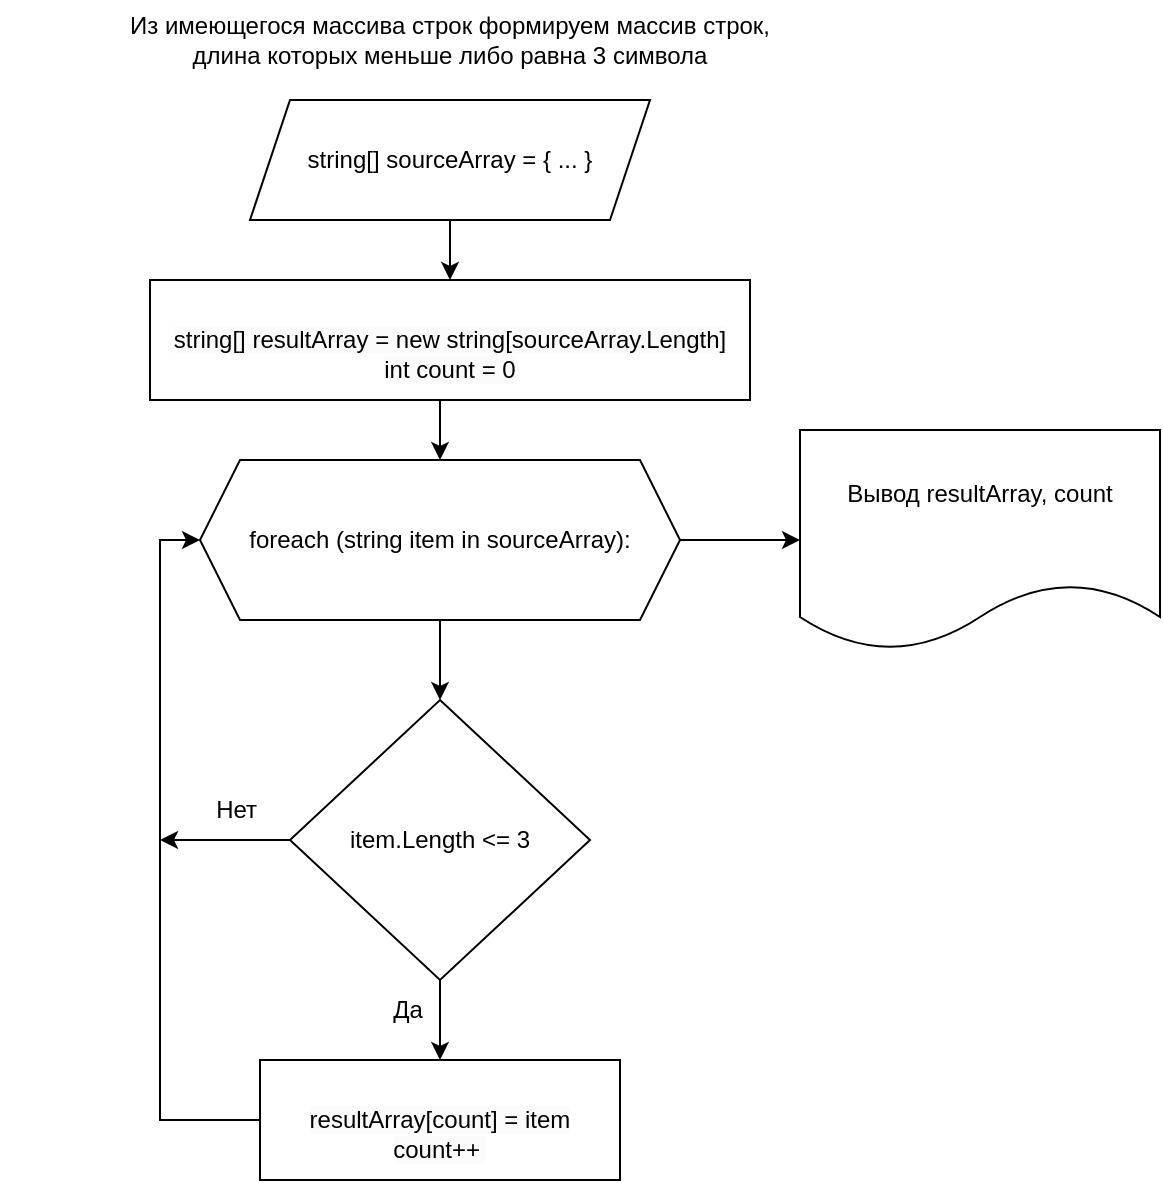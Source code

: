 <mxfile version="20.8.20" type="device"><diagram name="Страница 1" id="XK6c36VMP9sx_GHtDiVT"><mxGraphModel dx="1434" dy="768" grid="1" gridSize="10" guides="1" tooltips="1" connect="1" arrows="1" fold="1" page="1" pageScale="1" pageWidth="827" pageHeight="1169" math="0" shadow="0"><root><mxCell id="0"/><mxCell id="1" parent="0"/><mxCell id="5K9dN6_73Iq4SKUOFGgY-1" value="Из имеющегося массива строк формируем массив строк,&lt;br&gt;длина которых меньше либо равна 3 символа" style="text;html=1;strokeColor=none;fillColor=none;align=center;verticalAlign=middle;whiteSpace=wrap;rounded=0;" vertex="1" parent="1"><mxGeometry x="210" y="20" width="450" height="40" as="geometry"/></mxCell><mxCell id="5K9dN6_73Iq4SKUOFGgY-5" style="edgeStyle=orthogonalEdgeStyle;rounded=0;orthogonalLoop=1;jettySize=auto;html=1;exitX=0.5;exitY=1;exitDx=0;exitDy=0;entryX=0.5;entryY=0;entryDx=0;entryDy=0;" edge="1" parent="1" source="5K9dN6_73Iq4SKUOFGgY-2" target="5K9dN6_73Iq4SKUOFGgY-3"><mxGeometry relative="1" as="geometry"><Array as="points"/></mxGeometry></mxCell><mxCell id="5K9dN6_73Iq4SKUOFGgY-2" value="string[] sourceArray = { ... }" style="shape=parallelogram;perimeter=parallelogramPerimeter;whiteSpace=wrap;html=1;fixedSize=1;" vertex="1" parent="1"><mxGeometry x="335" y="70" width="200" height="60" as="geometry"/></mxCell><mxCell id="5K9dN6_73Iq4SKUOFGgY-8" style="edgeStyle=orthogonalEdgeStyle;rounded=0;orthogonalLoop=1;jettySize=auto;html=1;exitX=0.5;exitY=1;exitDx=0;exitDy=0;entryX=0.5;entryY=0;entryDx=0;entryDy=0;" edge="1" parent="1" source="5K9dN6_73Iq4SKUOFGgY-3" target="5K9dN6_73Iq4SKUOFGgY-7"><mxGeometry relative="1" as="geometry"/></mxCell><mxCell id="5K9dN6_73Iq4SKUOFGgY-3" value="&lt;br&gt;&lt;span style=&quot;color: rgb(0, 0, 0); font-family: Helvetica; font-size: 12px; font-style: normal; font-variant-ligatures: normal; font-variant-caps: normal; font-weight: 400; letter-spacing: normal; orphans: 2; text-align: center; text-indent: 0px; text-transform: none; widows: 2; word-spacing: 0px; -webkit-text-stroke-width: 0px; background-color: rgb(251, 251, 251); text-decoration-thickness: initial; text-decoration-style: initial; text-decoration-color: initial; float: none; display: inline !important;&quot;&gt;string[] resultArray = new string[sourceArray.Length]&lt;br&gt;int count = 0&lt;br&gt;&lt;/span&gt;" style="rounded=0;whiteSpace=wrap;html=1;" vertex="1" parent="1"><mxGeometry x="285" y="160" width="300" height="60" as="geometry"/></mxCell><mxCell id="5K9dN6_73Iq4SKUOFGgY-10" style="edgeStyle=orthogonalEdgeStyle;rounded=0;orthogonalLoop=1;jettySize=auto;html=1;exitX=0.5;exitY=1;exitDx=0;exitDy=0;" edge="1" parent="1" source="5K9dN6_73Iq4SKUOFGgY-7"><mxGeometry relative="1" as="geometry"><mxPoint x="430" y="370" as="targetPoint"/></mxGeometry></mxCell><mxCell id="5K9dN6_73Iq4SKUOFGgY-18" style="edgeStyle=orthogonalEdgeStyle;rounded=0;orthogonalLoop=1;jettySize=auto;html=1;exitX=1;exitY=0.5;exitDx=0;exitDy=0;" edge="1" parent="1" source="5K9dN6_73Iq4SKUOFGgY-7" target="5K9dN6_73Iq4SKUOFGgY-17"><mxGeometry relative="1" as="geometry"/></mxCell><mxCell id="5K9dN6_73Iq4SKUOFGgY-7" value="foreach (string item in sourceArray):" style="shape=hexagon;perimeter=hexagonPerimeter2;whiteSpace=wrap;html=1;fixedSize=1;" vertex="1" parent="1"><mxGeometry x="310" y="250" width="240" height="80" as="geometry"/></mxCell><mxCell id="5K9dN6_73Iq4SKUOFGgY-11" style="edgeStyle=orthogonalEdgeStyle;rounded=0;orthogonalLoop=1;jettySize=auto;html=1;exitX=0.5;exitY=1;exitDx=0;exitDy=0;" edge="1" parent="1" source="5K9dN6_73Iq4SKUOFGgY-9"><mxGeometry relative="1" as="geometry"><mxPoint x="430" y="550" as="targetPoint"/></mxGeometry></mxCell><mxCell id="5K9dN6_73Iq4SKUOFGgY-15" style="edgeStyle=orthogonalEdgeStyle;rounded=0;orthogonalLoop=1;jettySize=auto;html=1;exitX=0;exitY=0.5;exitDx=0;exitDy=0;" edge="1" parent="1" source="5K9dN6_73Iq4SKUOFGgY-9"><mxGeometry relative="1" as="geometry"><mxPoint x="290" y="440" as="targetPoint"/></mxGeometry></mxCell><mxCell id="5K9dN6_73Iq4SKUOFGgY-9" value="item.Length &amp;lt;= 3" style="rhombus;whiteSpace=wrap;html=1;" vertex="1" parent="1"><mxGeometry x="355" y="370" width="150" height="140" as="geometry"/></mxCell><mxCell id="5K9dN6_73Iq4SKUOFGgY-14" style="edgeStyle=orthogonalEdgeStyle;rounded=0;orthogonalLoop=1;jettySize=auto;html=1;exitX=0;exitY=0.5;exitDx=0;exitDy=0;entryX=0;entryY=0.5;entryDx=0;entryDy=0;" edge="1" parent="1" source="5K9dN6_73Iq4SKUOFGgY-12" target="5K9dN6_73Iq4SKUOFGgY-7"><mxGeometry relative="1" as="geometry"/></mxCell><mxCell id="5K9dN6_73Iq4SKUOFGgY-12" value="&lt;br&gt;&lt;span style=&quot;color: rgb(0, 0, 0); font-family: Helvetica; font-size: 12px; font-style: normal; font-variant-ligatures: normal; font-variant-caps: normal; font-weight: 400; letter-spacing: normal; orphans: 2; text-align: center; text-indent: 0px; text-transform: none; widows: 2; word-spacing: 0px; -webkit-text-stroke-width: 0px; background-color: rgb(251, 251, 251); text-decoration-thickness: initial; text-decoration-style: initial; text-decoration-color: initial; float: none; display: inline !important;&quot;&gt;resultArray[count] = item&lt;br&gt;&lt;span&gt;count++&amp;nbsp;&lt;/span&gt;&lt;/span&gt;&lt;br&gt;" style="rounded=0;whiteSpace=wrap;html=1;" vertex="1" parent="1"><mxGeometry x="340" y="550" width="180" height="60" as="geometry"/></mxCell><mxCell id="5K9dN6_73Iq4SKUOFGgY-13" value="Да" style="text;html=1;strokeColor=none;fillColor=none;align=center;verticalAlign=middle;whiteSpace=wrap;rounded=0;" vertex="1" parent="1"><mxGeometry x="384" y="510" width="60" height="30" as="geometry"/></mxCell><mxCell id="5K9dN6_73Iq4SKUOFGgY-16" value="Нет&amp;nbsp;" style="text;html=1;strokeColor=none;fillColor=none;align=center;verticalAlign=middle;whiteSpace=wrap;rounded=0;" vertex="1" parent="1"><mxGeometry x="300" y="410" width="60" height="30" as="geometry"/></mxCell><mxCell id="5K9dN6_73Iq4SKUOFGgY-17" value="Вывод resultArray, count&lt;br&gt;&amp;nbsp;" style="shape=document;whiteSpace=wrap;html=1;boundedLbl=1;" vertex="1" parent="1"><mxGeometry x="610" y="235" width="180" height="110" as="geometry"/></mxCell></root></mxGraphModel></diagram></mxfile>